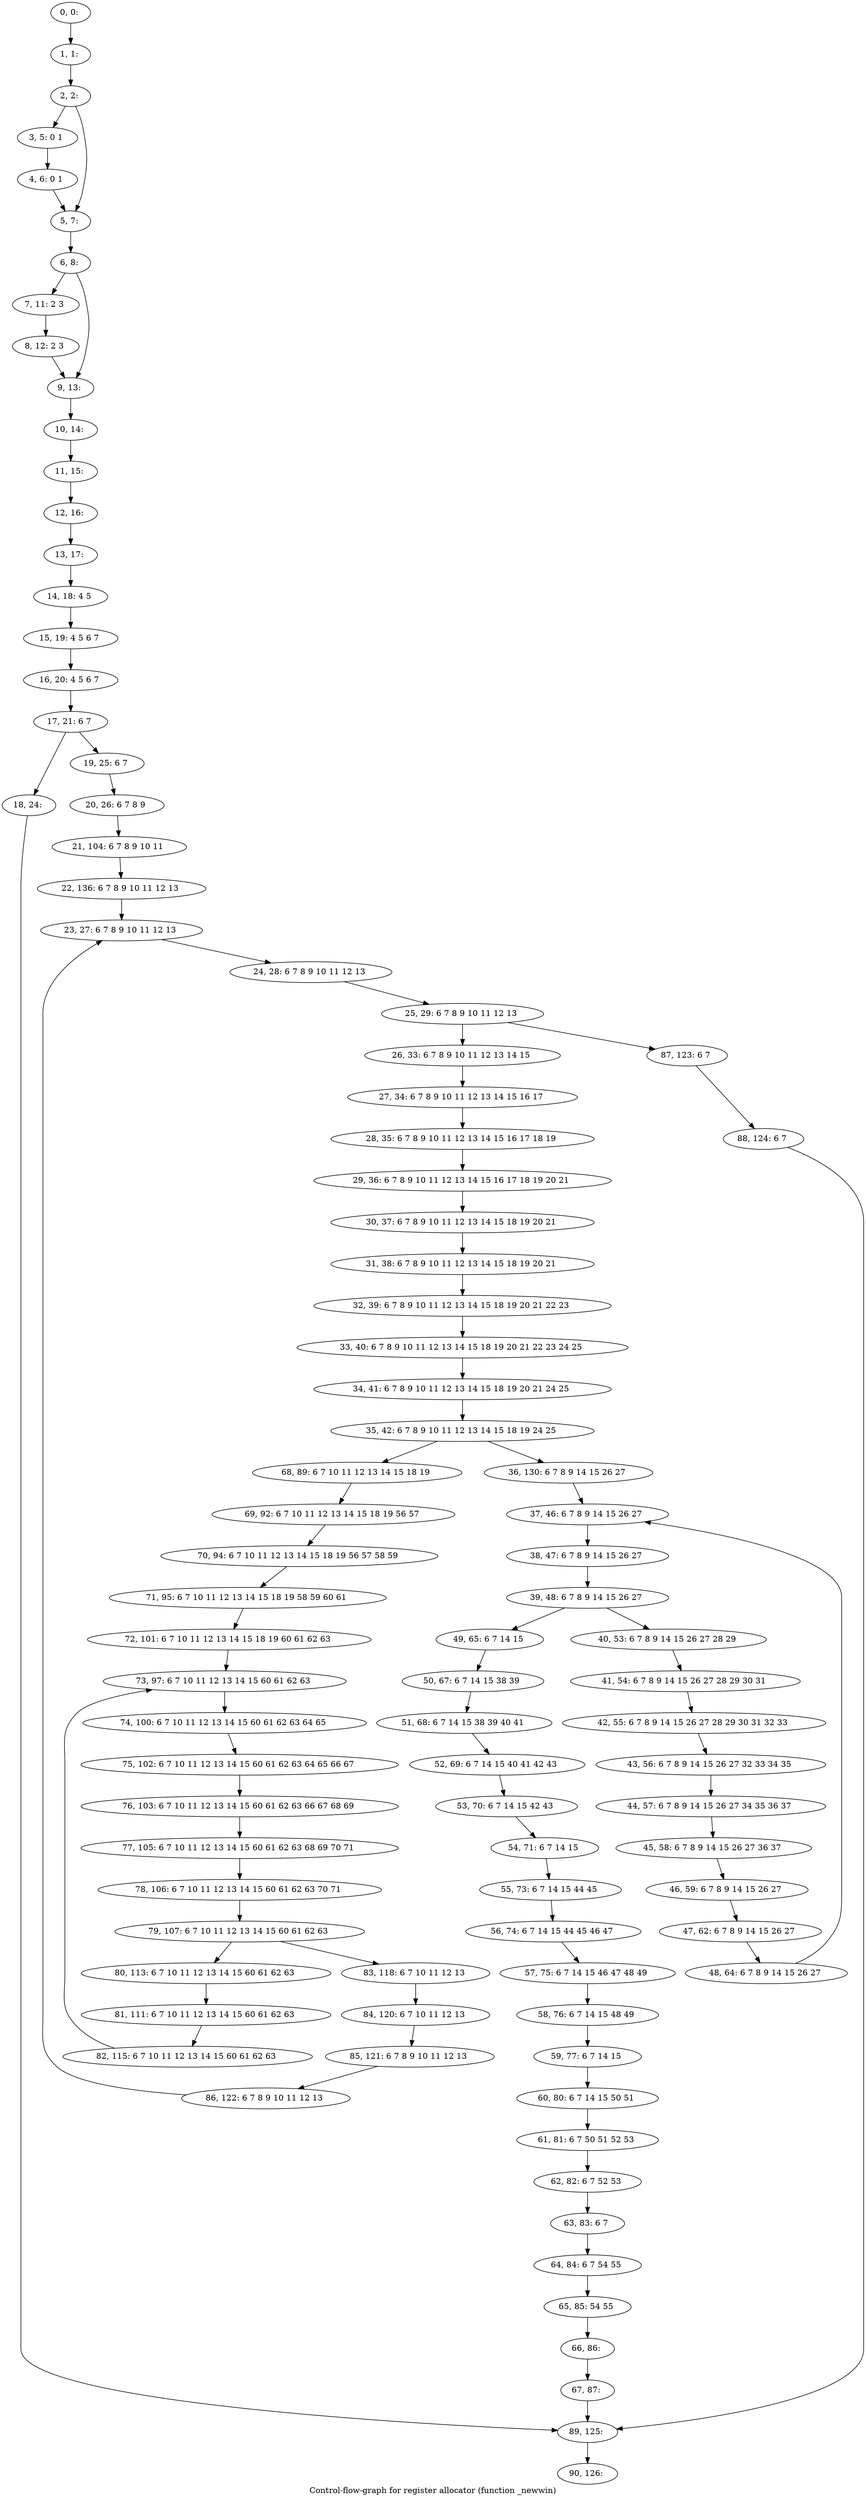 digraph G {
graph [label="Control-flow-graph for register allocator (function _newwin)"]
0[label="0, 0: "];
1[label="1, 1: "];
2[label="2, 2: "];
3[label="3, 5: 0 1 "];
4[label="4, 6: 0 1 "];
5[label="5, 7: "];
6[label="6, 8: "];
7[label="7, 11: 2 3 "];
8[label="8, 12: 2 3 "];
9[label="9, 13: "];
10[label="10, 14: "];
11[label="11, 15: "];
12[label="12, 16: "];
13[label="13, 17: "];
14[label="14, 18: 4 5 "];
15[label="15, 19: 4 5 6 7 "];
16[label="16, 20: 4 5 6 7 "];
17[label="17, 21: 6 7 "];
18[label="18, 24: "];
19[label="19, 25: 6 7 "];
20[label="20, 26: 6 7 8 9 "];
21[label="21, 104: 6 7 8 9 10 11 "];
22[label="22, 136: 6 7 8 9 10 11 12 13 "];
23[label="23, 27: 6 7 8 9 10 11 12 13 "];
24[label="24, 28: 6 7 8 9 10 11 12 13 "];
25[label="25, 29: 6 7 8 9 10 11 12 13 "];
26[label="26, 33: 6 7 8 9 10 11 12 13 14 15 "];
27[label="27, 34: 6 7 8 9 10 11 12 13 14 15 16 17 "];
28[label="28, 35: 6 7 8 9 10 11 12 13 14 15 16 17 18 19 "];
29[label="29, 36: 6 7 8 9 10 11 12 13 14 15 16 17 18 19 20 21 "];
30[label="30, 37: 6 7 8 9 10 11 12 13 14 15 18 19 20 21 "];
31[label="31, 38: 6 7 8 9 10 11 12 13 14 15 18 19 20 21 "];
32[label="32, 39: 6 7 8 9 10 11 12 13 14 15 18 19 20 21 22 23 "];
33[label="33, 40: 6 7 8 9 10 11 12 13 14 15 18 19 20 21 22 23 24 25 "];
34[label="34, 41: 6 7 8 9 10 11 12 13 14 15 18 19 20 21 24 25 "];
35[label="35, 42: 6 7 8 9 10 11 12 13 14 15 18 19 24 25 "];
36[label="36, 130: 6 7 8 9 14 15 26 27 "];
37[label="37, 46: 6 7 8 9 14 15 26 27 "];
38[label="38, 47: 6 7 8 9 14 15 26 27 "];
39[label="39, 48: 6 7 8 9 14 15 26 27 "];
40[label="40, 53: 6 7 8 9 14 15 26 27 28 29 "];
41[label="41, 54: 6 7 8 9 14 15 26 27 28 29 30 31 "];
42[label="42, 55: 6 7 8 9 14 15 26 27 28 29 30 31 32 33 "];
43[label="43, 56: 6 7 8 9 14 15 26 27 32 33 34 35 "];
44[label="44, 57: 6 7 8 9 14 15 26 27 34 35 36 37 "];
45[label="45, 58: 6 7 8 9 14 15 26 27 36 37 "];
46[label="46, 59: 6 7 8 9 14 15 26 27 "];
47[label="47, 62: 6 7 8 9 14 15 26 27 "];
48[label="48, 64: 6 7 8 9 14 15 26 27 "];
49[label="49, 65: 6 7 14 15 "];
50[label="50, 67: 6 7 14 15 38 39 "];
51[label="51, 68: 6 7 14 15 38 39 40 41 "];
52[label="52, 69: 6 7 14 15 40 41 42 43 "];
53[label="53, 70: 6 7 14 15 42 43 "];
54[label="54, 71: 6 7 14 15 "];
55[label="55, 73: 6 7 14 15 44 45 "];
56[label="56, 74: 6 7 14 15 44 45 46 47 "];
57[label="57, 75: 6 7 14 15 46 47 48 49 "];
58[label="58, 76: 6 7 14 15 48 49 "];
59[label="59, 77: 6 7 14 15 "];
60[label="60, 80: 6 7 14 15 50 51 "];
61[label="61, 81: 6 7 50 51 52 53 "];
62[label="62, 82: 6 7 52 53 "];
63[label="63, 83: 6 7 "];
64[label="64, 84: 6 7 54 55 "];
65[label="65, 85: 54 55 "];
66[label="66, 86: "];
67[label="67, 87: "];
68[label="68, 89: 6 7 10 11 12 13 14 15 18 19 "];
69[label="69, 92: 6 7 10 11 12 13 14 15 18 19 56 57 "];
70[label="70, 94: 6 7 10 11 12 13 14 15 18 19 56 57 58 59 "];
71[label="71, 95: 6 7 10 11 12 13 14 15 18 19 58 59 60 61 "];
72[label="72, 101: 6 7 10 11 12 13 14 15 18 19 60 61 62 63 "];
73[label="73, 97: 6 7 10 11 12 13 14 15 60 61 62 63 "];
74[label="74, 100: 6 7 10 11 12 13 14 15 60 61 62 63 64 65 "];
75[label="75, 102: 6 7 10 11 12 13 14 15 60 61 62 63 64 65 66 67 "];
76[label="76, 103: 6 7 10 11 12 13 14 15 60 61 62 63 66 67 68 69 "];
77[label="77, 105: 6 7 10 11 12 13 14 15 60 61 62 63 68 69 70 71 "];
78[label="78, 106: 6 7 10 11 12 13 14 15 60 61 62 63 70 71 "];
79[label="79, 107: 6 7 10 11 12 13 14 15 60 61 62 63 "];
80[label="80, 113: 6 7 10 11 12 13 14 15 60 61 62 63 "];
81[label="81, 111: 6 7 10 11 12 13 14 15 60 61 62 63 "];
82[label="82, 115: 6 7 10 11 12 13 14 15 60 61 62 63 "];
83[label="83, 118: 6 7 10 11 12 13 "];
84[label="84, 120: 6 7 10 11 12 13 "];
85[label="85, 121: 6 7 8 9 10 11 12 13 "];
86[label="86, 122: 6 7 8 9 10 11 12 13 "];
87[label="87, 123: 6 7 "];
88[label="88, 124: 6 7 "];
89[label="89, 125: "];
90[label="90, 126: "];
0->1 ;
1->2 ;
2->3 ;
2->5 ;
3->4 ;
4->5 ;
5->6 ;
6->7 ;
6->9 ;
7->8 ;
8->9 ;
9->10 ;
10->11 ;
11->12 ;
12->13 ;
13->14 ;
14->15 ;
15->16 ;
16->17 ;
17->18 ;
17->19 ;
18->89 ;
19->20 ;
20->21 ;
21->22 ;
22->23 ;
23->24 ;
24->25 ;
25->26 ;
25->87 ;
26->27 ;
27->28 ;
28->29 ;
29->30 ;
30->31 ;
31->32 ;
32->33 ;
33->34 ;
34->35 ;
35->36 ;
35->68 ;
36->37 ;
37->38 ;
38->39 ;
39->40 ;
39->49 ;
40->41 ;
41->42 ;
42->43 ;
43->44 ;
44->45 ;
45->46 ;
46->47 ;
47->48 ;
48->37 ;
49->50 ;
50->51 ;
51->52 ;
52->53 ;
53->54 ;
54->55 ;
55->56 ;
56->57 ;
57->58 ;
58->59 ;
59->60 ;
60->61 ;
61->62 ;
62->63 ;
63->64 ;
64->65 ;
65->66 ;
66->67 ;
67->89 ;
68->69 ;
69->70 ;
70->71 ;
71->72 ;
72->73 ;
73->74 ;
74->75 ;
75->76 ;
76->77 ;
77->78 ;
78->79 ;
79->80 ;
79->83 ;
80->81 ;
81->82 ;
82->73 ;
83->84 ;
84->85 ;
85->86 ;
86->23 ;
87->88 ;
88->89 ;
89->90 ;
}
